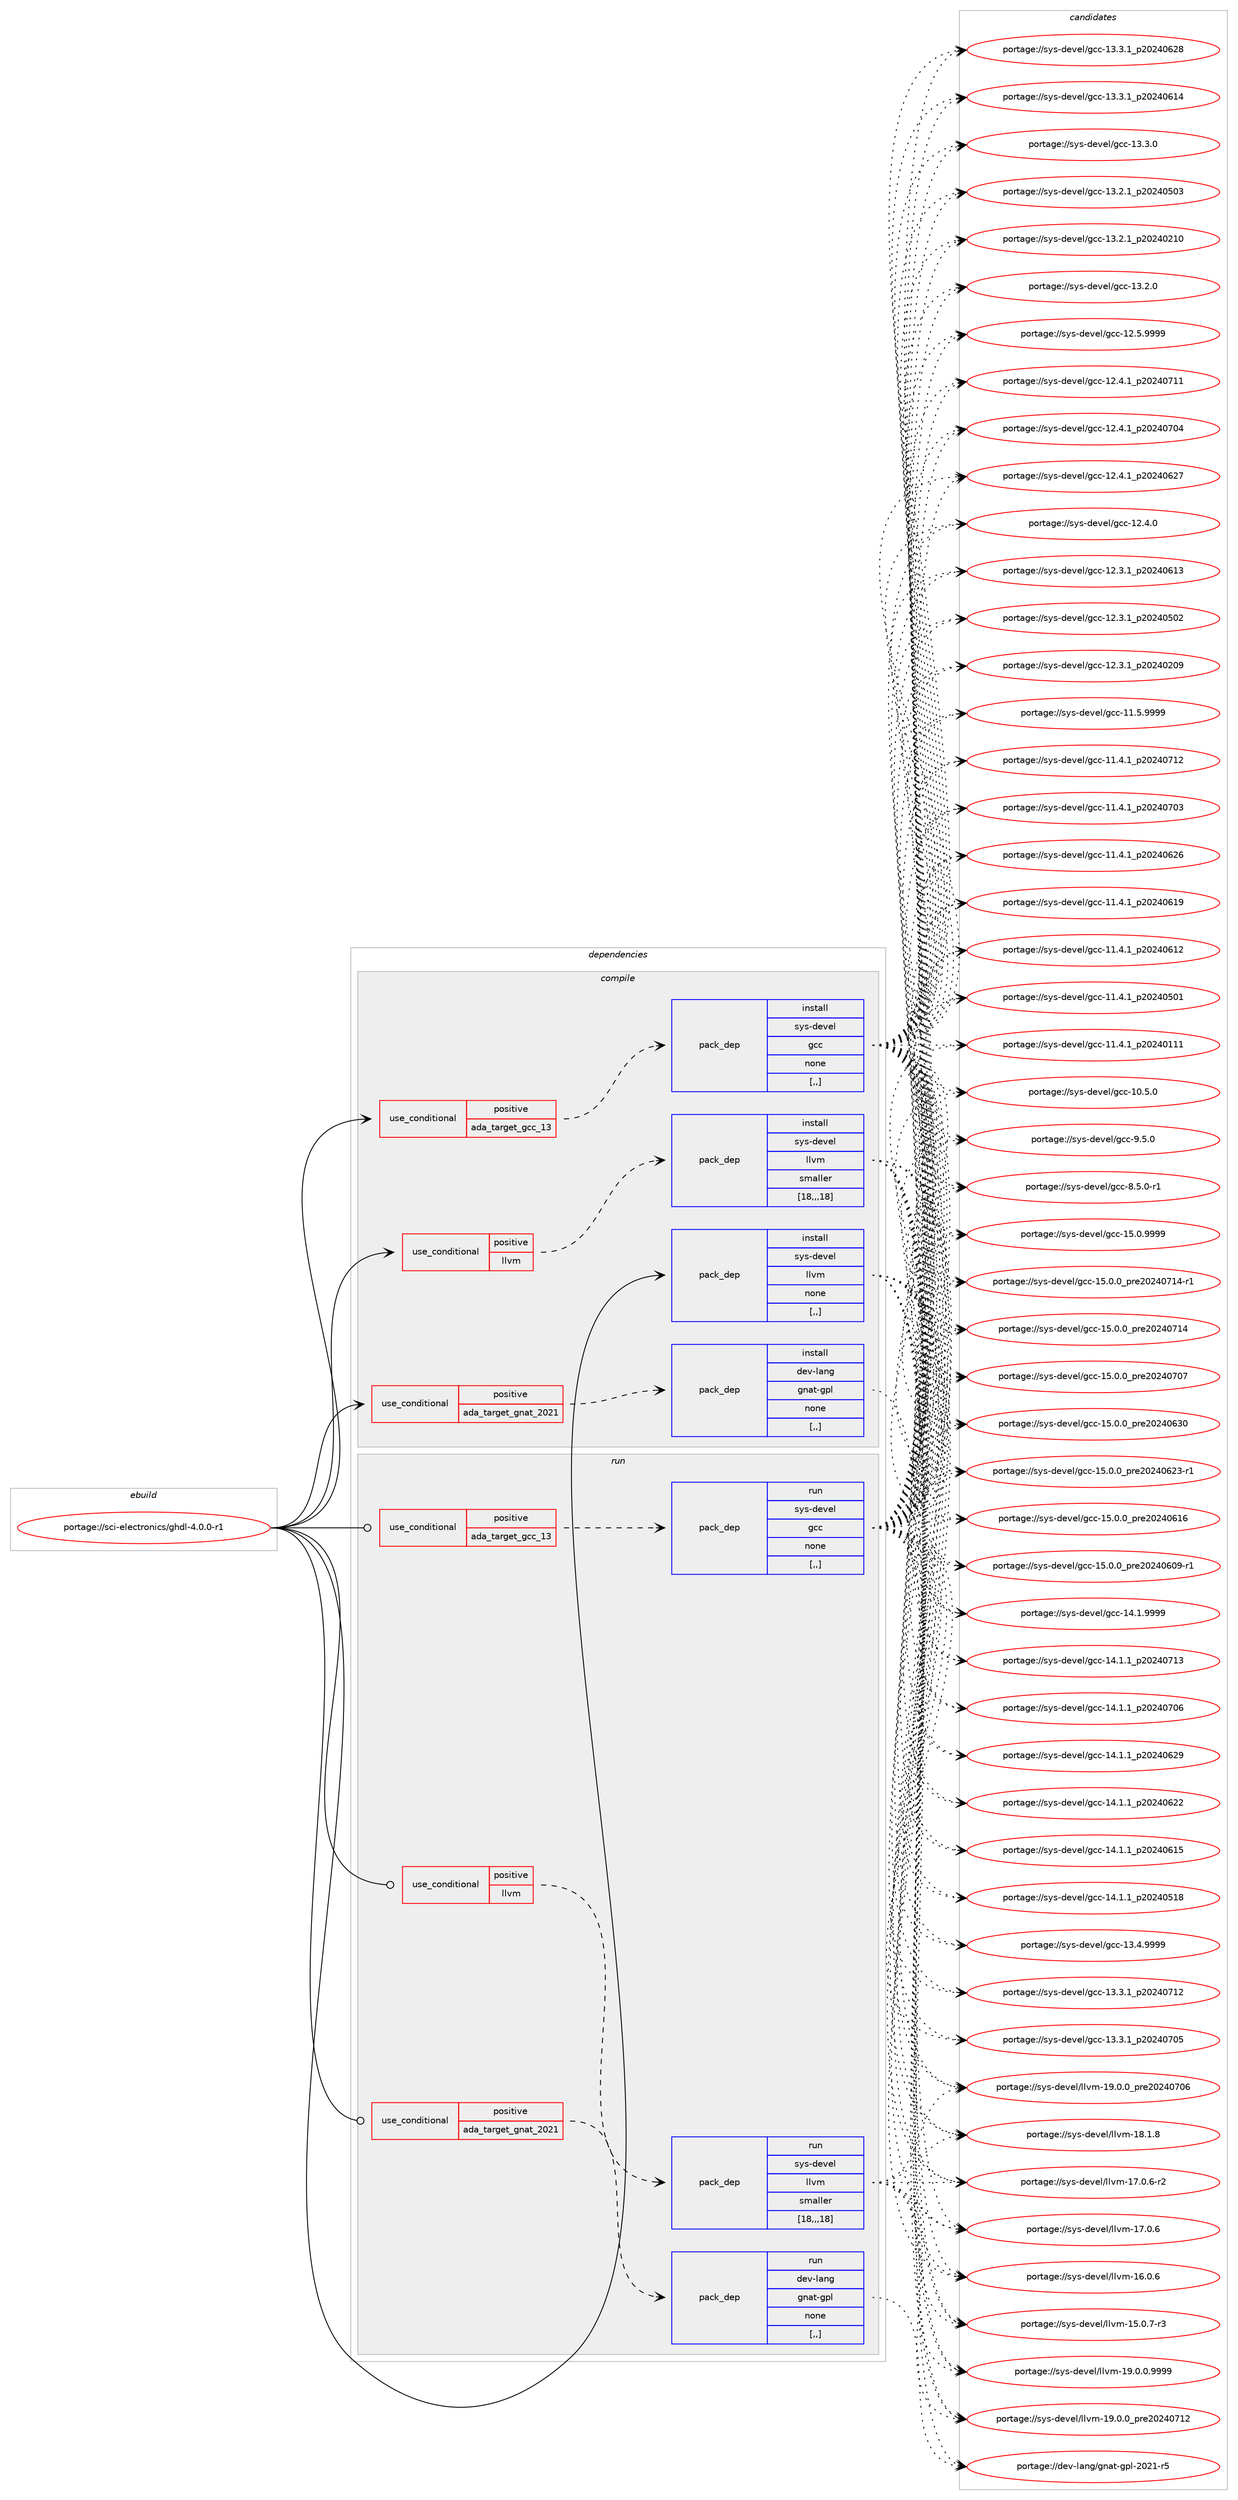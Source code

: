 digraph prolog {

# *************
# Graph options
# *************

newrank=true;
concentrate=true;
compound=true;
graph [rankdir=LR,fontname=Helvetica,fontsize=10,ranksep=1.5];#, ranksep=2.5, nodesep=0.2];
edge  [arrowhead=vee];
node  [fontname=Helvetica,fontsize=10];

# **********
# The ebuild
# **********

subgraph cluster_leftcol {
color=gray;
rank=same;
label=<<i>ebuild</i>>;
id [label="portage://sci-electronics/ghdl-4.0.0-r1", color=red, width=4, href="../sci-electronics/ghdl-4.0.0-r1.svg"];
}

# ****************
# The dependencies
# ****************

subgraph cluster_midcol {
color=gray;
label=<<i>dependencies</i>>;
subgraph cluster_compile {
fillcolor="#eeeeee";
style=filled;
label=<<i>compile</i>>;
subgraph cond103823 {
dependency391953 [label=<<TABLE BORDER="0" CELLBORDER="1" CELLSPACING="0" CELLPADDING="4"><TR><TD ROWSPAN="3" CELLPADDING="10">use_conditional</TD></TR><TR><TD>positive</TD></TR><TR><TD>ada_target_gcc_13</TD></TR></TABLE>>, shape=none, color=red];
subgraph pack285314 {
dependency391954 [label=<<TABLE BORDER="0" CELLBORDER="1" CELLSPACING="0" CELLPADDING="4" WIDTH="220"><TR><TD ROWSPAN="6" CELLPADDING="30">pack_dep</TD></TR><TR><TD WIDTH="110">install</TD></TR><TR><TD>sys-devel</TD></TR><TR><TD>gcc</TD></TR><TR><TD>none</TD></TR><TR><TD>[,,]</TD></TR></TABLE>>, shape=none, color=blue];
}
dependency391953:e -> dependency391954:w [weight=20,style="dashed",arrowhead="vee"];
}
id:e -> dependency391953:w [weight=20,style="solid",arrowhead="vee"];
subgraph cond103824 {
dependency391955 [label=<<TABLE BORDER="0" CELLBORDER="1" CELLSPACING="0" CELLPADDING="4"><TR><TD ROWSPAN="3" CELLPADDING="10">use_conditional</TD></TR><TR><TD>positive</TD></TR><TR><TD>ada_target_gnat_2021</TD></TR></TABLE>>, shape=none, color=red];
subgraph pack285315 {
dependency391956 [label=<<TABLE BORDER="0" CELLBORDER="1" CELLSPACING="0" CELLPADDING="4" WIDTH="220"><TR><TD ROWSPAN="6" CELLPADDING="30">pack_dep</TD></TR><TR><TD WIDTH="110">install</TD></TR><TR><TD>dev-lang</TD></TR><TR><TD>gnat-gpl</TD></TR><TR><TD>none</TD></TR><TR><TD>[,,]</TD></TR></TABLE>>, shape=none, color=blue];
}
dependency391955:e -> dependency391956:w [weight=20,style="dashed",arrowhead="vee"];
}
id:e -> dependency391955:w [weight=20,style="solid",arrowhead="vee"];
subgraph cond103825 {
dependency391957 [label=<<TABLE BORDER="0" CELLBORDER="1" CELLSPACING="0" CELLPADDING="4"><TR><TD ROWSPAN="3" CELLPADDING="10">use_conditional</TD></TR><TR><TD>positive</TD></TR><TR><TD>llvm</TD></TR></TABLE>>, shape=none, color=red];
subgraph pack285316 {
dependency391958 [label=<<TABLE BORDER="0" CELLBORDER="1" CELLSPACING="0" CELLPADDING="4" WIDTH="220"><TR><TD ROWSPAN="6" CELLPADDING="30">pack_dep</TD></TR><TR><TD WIDTH="110">install</TD></TR><TR><TD>sys-devel</TD></TR><TR><TD>llvm</TD></TR><TR><TD>smaller</TD></TR><TR><TD>[18,,,18]</TD></TR></TABLE>>, shape=none, color=blue];
}
dependency391957:e -> dependency391958:w [weight=20,style="dashed",arrowhead="vee"];
}
id:e -> dependency391957:w [weight=20,style="solid",arrowhead="vee"];
subgraph pack285317 {
dependency391959 [label=<<TABLE BORDER="0" CELLBORDER="1" CELLSPACING="0" CELLPADDING="4" WIDTH="220"><TR><TD ROWSPAN="6" CELLPADDING="30">pack_dep</TD></TR><TR><TD WIDTH="110">install</TD></TR><TR><TD>sys-devel</TD></TR><TR><TD>llvm</TD></TR><TR><TD>none</TD></TR><TR><TD>[,,]</TD></TR></TABLE>>, shape=none, color=blue];
}
id:e -> dependency391959:w [weight=20,style="solid",arrowhead="vee"];
}
subgraph cluster_compileandrun {
fillcolor="#eeeeee";
style=filled;
label=<<i>compile and run</i>>;
}
subgraph cluster_run {
fillcolor="#eeeeee";
style=filled;
label=<<i>run</i>>;
subgraph cond103826 {
dependency391960 [label=<<TABLE BORDER="0" CELLBORDER="1" CELLSPACING="0" CELLPADDING="4"><TR><TD ROWSPAN="3" CELLPADDING="10">use_conditional</TD></TR><TR><TD>positive</TD></TR><TR><TD>ada_target_gcc_13</TD></TR></TABLE>>, shape=none, color=red];
subgraph pack285318 {
dependency391961 [label=<<TABLE BORDER="0" CELLBORDER="1" CELLSPACING="0" CELLPADDING="4" WIDTH="220"><TR><TD ROWSPAN="6" CELLPADDING="30">pack_dep</TD></TR><TR><TD WIDTH="110">run</TD></TR><TR><TD>sys-devel</TD></TR><TR><TD>gcc</TD></TR><TR><TD>none</TD></TR><TR><TD>[,,]</TD></TR></TABLE>>, shape=none, color=blue];
}
dependency391960:e -> dependency391961:w [weight=20,style="dashed",arrowhead="vee"];
}
id:e -> dependency391960:w [weight=20,style="solid",arrowhead="odot"];
subgraph cond103827 {
dependency391962 [label=<<TABLE BORDER="0" CELLBORDER="1" CELLSPACING="0" CELLPADDING="4"><TR><TD ROWSPAN="3" CELLPADDING="10">use_conditional</TD></TR><TR><TD>positive</TD></TR><TR><TD>ada_target_gnat_2021</TD></TR></TABLE>>, shape=none, color=red];
subgraph pack285319 {
dependency391963 [label=<<TABLE BORDER="0" CELLBORDER="1" CELLSPACING="0" CELLPADDING="4" WIDTH="220"><TR><TD ROWSPAN="6" CELLPADDING="30">pack_dep</TD></TR><TR><TD WIDTH="110">run</TD></TR><TR><TD>dev-lang</TD></TR><TR><TD>gnat-gpl</TD></TR><TR><TD>none</TD></TR><TR><TD>[,,]</TD></TR></TABLE>>, shape=none, color=blue];
}
dependency391962:e -> dependency391963:w [weight=20,style="dashed",arrowhead="vee"];
}
id:e -> dependency391962:w [weight=20,style="solid",arrowhead="odot"];
subgraph cond103828 {
dependency391964 [label=<<TABLE BORDER="0" CELLBORDER="1" CELLSPACING="0" CELLPADDING="4"><TR><TD ROWSPAN="3" CELLPADDING="10">use_conditional</TD></TR><TR><TD>positive</TD></TR><TR><TD>llvm</TD></TR></TABLE>>, shape=none, color=red];
subgraph pack285320 {
dependency391965 [label=<<TABLE BORDER="0" CELLBORDER="1" CELLSPACING="0" CELLPADDING="4" WIDTH="220"><TR><TD ROWSPAN="6" CELLPADDING="30">pack_dep</TD></TR><TR><TD WIDTH="110">run</TD></TR><TR><TD>sys-devel</TD></TR><TR><TD>llvm</TD></TR><TR><TD>smaller</TD></TR><TR><TD>[18,,,18]</TD></TR></TABLE>>, shape=none, color=blue];
}
dependency391964:e -> dependency391965:w [weight=20,style="dashed",arrowhead="vee"];
}
id:e -> dependency391964:w [weight=20,style="solid",arrowhead="odot"];
}
}

# **************
# The candidates
# **************

subgraph cluster_choices {
rank=same;
color=gray;
label=<<i>candidates</i>>;

subgraph choice285314 {
color=black;
nodesep=1;
choice1151211154510010111810110847103999945495346484657575757 [label="portage://sys-devel/gcc-15.0.9999", color=red, width=4,href="../sys-devel/gcc-15.0.9999.svg"];
choice11512111545100101118101108471039999454953464846489511211410150485052485549524511449 [label="portage://sys-devel/gcc-15.0.0_pre20240714-r1", color=red, width=4,href="../sys-devel/gcc-15.0.0_pre20240714-r1.svg"];
choice1151211154510010111810110847103999945495346484648951121141015048505248554952 [label="portage://sys-devel/gcc-15.0.0_pre20240714", color=red, width=4,href="../sys-devel/gcc-15.0.0_pre20240714.svg"];
choice1151211154510010111810110847103999945495346484648951121141015048505248554855 [label="portage://sys-devel/gcc-15.0.0_pre20240707", color=red, width=4,href="../sys-devel/gcc-15.0.0_pre20240707.svg"];
choice1151211154510010111810110847103999945495346484648951121141015048505248545148 [label="portage://sys-devel/gcc-15.0.0_pre20240630", color=red, width=4,href="../sys-devel/gcc-15.0.0_pre20240630.svg"];
choice11512111545100101118101108471039999454953464846489511211410150485052485450514511449 [label="portage://sys-devel/gcc-15.0.0_pre20240623-r1", color=red, width=4,href="../sys-devel/gcc-15.0.0_pre20240623-r1.svg"];
choice1151211154510010111810110847103999945495346484648951121141015048505248544954 [label="portage://sys-devel/gcc-15.0.0_pre20240616", color=red, width=4,href="../sys-devel/gcc-15.0.0_pre20240616.svg"];
choice11512111545100101118101108471039999454953464846489511211410150485052485448574511449 [label="portage://sys-devel/gcc-15.0.0_pre20240609-r1", color=red, width=4,href="../sys-devel/gcc-15.0.0_pre20240609-r1.svg"];
choice1151211154510010111810110847103999945495246494657575757 [label="portage://sys-devel/gcc-14.1.9999", color=red, width=4,href="../sys-devel/gcc-14.1.9999.svg"];
choice1151211154510010111810110847103999945495246494649951125048505248554951 [label="portage://sys-devel/gcc-14.1.1_p20240713", color=red, width=4,href="../sys-devel/gcc-14.1.1_p20240713.svg"];
choice1151211154510010111810110847103999945495246494649951125048505248554854 [label="portage://sys-devel/gcc-14.1.1_p20240706", color=red, width=4,href="../sys-devel/gcc-14.1.1_p20240706.svg"];
choice1151211154510010111810110847103999945495246494649951125048505248545057 [label="portage://sys-devel/gcc-14.1.1_p20240629", color=red, width=4,href="../sys-devel/gcc-14.1.1_p20240629.svg"];
choice1151211154510010111810110847103999945495246494649951125048505248545050 [label="portage://sys-devel/gcc-14.1.1_p20240622", color=red, width=4,href="../sys-devel/gcc-14.1.1_p20240622.svg"];
choice1151211154510010111810110847103999945495246494649951125048505248544953 [label="portage://sys-devel/gcc-14.1.1_p20240615", color=red, width=4,href="../sys-devel/gcc-14.1.1_p20240615.svg"];
choice1151211154510010111810110847103999945495246494649951125048505248534956 [label="portage://sys-devel/gcc-14.1.1_p20240518", color=red, width=4,href="../sys-devel/gcc-14.1.1_p20240518.svg"];
choice1151211154510010111810110847103999945495146524657575757 [label="portage://sys-devel/gcc-13.4.9999", color=red, width=4,href="../sys-devel/gcc-13.4.9999.svg"];
choice1151211154510010111810110847103999945495146514649951125048505248554950 [label="portage://sys-devel/gcc-13.3.1_p20240712", color=red, width=4,href="../sys-devel/gcc-13.3.1_p20240712.svg"];
choice1151211154510010111810110847103999945495146514649951125048505248554853 [label="portage://sys-devel/gcc-13.3.1_p20240705", color=red, width=4,href="../sys-devel/gcc-13.3.1_p20240705.svg"];
choice1151211154510010111810110847103999945495146514649951125048505248545056 [label="portage://sys-devel/gcc-13.3.1_p20240628", color=red, width=4,href="../sys-devel/gcc-13.3.1_p20240628.svg"];
choice1151211154510010111810110847103999945495146514649951125048505248544952 [label="portage://sys-devel/gcc-13.3.1_p20240614", color=red, width=4,href="../sys-devel/gcc-13.3.1_p20240614.svg"];
choice1151211154510010111810110847103999945495146514648 [label="portage://sys-devel/gcc-13.3.0", color=red, width=4,href="../sys-devel/gcc-13.3.0.svg"];
choice1151211154510010111810110847103999945495146504649951125048505248534851 [label="portage://sys-devel/gcc-13.2.1_p20240503", color=red, width=4,href="../sys-devel/gcc-13.2.1_p20240503.svg"];
choice1151211154510010111810110847103999945495146504649951125048505248504948 [label="portage://sys-devel/gcc-13.2.1_p20240210", color=red, width=4,href="../sys-devel/gcc-13.2.1_p20240210.svg"];
choice1151211154510010111810110847103999945495146504648 [label="portage://sys-devel/gcc-13.2.0", color=red, width=4,href="../sys-devel/gcc-13.2.0.svg"];
choice1151211154510010111810110847103999945495046534657575757 [label="portage://sys-devel/gcc-12.5.9999", color=red, width=4,href="../sys-devel/gcc-12.5.9999.svg"];
choice1151211154510010111810110847103999945495046524649951125048505248554949 [label="portage://sys-devel/gcc-12.4.1_p20240711", color=red, width=4,href="../sys-devel/gcc-12.4.1_p20240711.svg"];
choice1151211154510010111810110847103999945495046524649951125048505248554852 [label="portage://sys-devel/gcc-12.4.1_p20240704", color=red, width=4,href="../sys-devel/gcc-12.4.1_p20240704.svg"];
choice1151211154510010111810110847103999945495046524649951125048505248545055 [label="portage://sys-devel/gcc-12.4.1_p20240627", color=red, width=4,href="../sys-devel/gcc-12.4.1_p20240627.svg"];
choice1151211154510010111810110847103999945495046524648 [label="portage://sys-devel/gcc-12.4.0", color=red, width=4,href="../sys-devel/gcc-12.4.0.svg"];
choice1151211154510010111810110847103999945495046514649951125048505248544951 [label="portage://sys-devel/gcc-12.3.1_p20240613", color=red, width=4,href="../sys-devel/gcc-12.3.1_p20240613.svg"];
choice1151211154510010111810110847103999945495046514649951125048505248534850 [label="portage://sys-devel/gcc-12.3.1_p20240502", color=red, width=4,href="../sys-devel/gcc-12.3.1_p20240502.svg"];
choice1151211154510010111810110847103999945495046514649951125048505248504857 [label="portage://sys-devel/gcc-12.3.1_p20240209", color=red, width=4,href="../sys-devel/gcc-12.3.1_p20240209.svg"];
choice1151211154510010111810110847103999945494946534657575757 [label="portage://sys-devel/gcc-11.5.9999", color=red, width=4,href="../sys-devel/gcc-11.5.9999.svg"];
choice1151211154510010111810110847103999945494946524649951125048505248554950 [label="portage://sys-devel/gcc-11.4.1_p20240712", color=red, width=4,href="../sys-devel/gcc-11.4.1_p20240712.svg"];
choice1151211154510010111810110847103999945494946524649951125048505248554851 [label="portage://sys-devel/gcc-11.4.1_p20240703", color=red, width=4,href="../sys-devel/gcc-11.4.1_p20240703.svg"];
choice1151211154510010111810110847103999945494946524649951125048505248545054 [label="portage://sys-devel/gcc-11.4.1_p20240626", color=red, width=4,href="../sys-devel/gcc-11.4.1_p20240626.svg"];
choice1151211154510010111810110847103999945494946524649951125048505248544957 [label="portage://sys-devel/gcc-11.4.1_p20240619", color=red, width=4,href="../sys-devel/gcc-11.4.1_p20240619.svg"];
choice1151211154510010111810110847103999945494946524649951125048505248544950 [label="portage://sys-devel/gcc-11.4.1_p20240612", color=red, width=4,href="../sys-devel/gcc-11.4.1_p20240612.svg"];
choice1151211154510010111810110847103999945494946524649951125048505248534849 [label="portage://sys-devel/gcc-11.4.1_p20240501", color=red, width=4,href="../sys-devel/gcc-11.4.1_p20240501.svg"];
choice1151211154510010111810110847103999945494946524649951125048505248494949 [label="portage://sys-devel/gcc-11.4.1_p20240111", color=red, width=4,href="../sys-devel/gcc-11.4.1_p20240111.svg"];
choice1151211154510010111810110847103999945494846534648 [label="portage://sys-devel/gcc-10.5.0", color=red, width=4,href="../sys-devel/gcc-10.5.0.svg"];
choice11512111545100101118101108471039999455746534648 [label="portage://sys-devel/gcc-9.5.0", color=red, width=4,href="../sys-devel/gcc-9.5.0.svg"];
choice115121115451001011181011084710399994556465346484511449 [label="portage://sys-devel/gcc-8.5.0-r1", color=red, width=4,href="../sys-devel/gcc-8.5.0-r1.svg"];
dependency391954:e -> choice1151211154510010111810110847103999945495346484657575757:w [style=dotted,weight="100"];
dependency391954:e -> choice11512111545100101118101108471039999454953464846489511211410150485052485549524511449:w [style=dotted,weight="100"];
dependency391954:e -> choice1151211154510010111810110847103999945495346484648951121141015048505248554952:w [style=dotted,weight="100"];
dependency391954:e -> choice1151211154510010111810110847103999945495346484648951121141015048505248554855:w [style=dotted,weight="100"];
dependency391954:e -> choice1151211154510010111810110847103999945495346484648951121141015048505248545148:w [style=dotted,weight="100"];
dependency391954:e -> choice11512111545100101118101108471039999454953464846489511211410150485052485450514511449:w [style=dotted,weight="100"];
dependency391954:e -> choice1151211154510010111810110847103999945495346484648951121141015048505248544954:w [style=dotted,weight="100"];
dependency391954:e -> choice11512111545100101118101108471039999454953464846489511211410150485052485448574511449:w [style=dotted,weight="100"];
dependency391954:e -> choice1151211154510010111810110847103999945495246494657575757:w [style=dotted,weight="100"];
dependency391954:e -> choice1151211154510010111810110847103999945495246494649951125048505248554951:w [style=dotted,weight="100"];
dependency391954:e -> choice1151211154510010111810110847103999945495246494649951125048505248554854:w [style=dotted,weight="100"];
dependency391954:e -> choice1151211154510010111810110847103999945495246494649951125048505248545057:w [style=dotted,weight="100"];
dependency391954:e -> choice1151211154510010111810110847103999945495246494649951125048505248545050:w [style=dotted,weight="100"];
dependency391954:e -> choice1151211154510010111810110847103999945495246494649951125048505248544953:w [style=dotted,weight="100"];
dependency391954:e -> choice1151211154510010111810110847103999945495246494649951125048505248534956:w [style=dotted,weight="100"];
dependency391954:e -> choice1151211154510010111810110847103999945495146524657575757:w [style=dotted,weight="100"];
dependency391954:e -> choice1151211154510010111810110847103999945495146514649951125048505248554950:w [style=dotted,weight="100"];
dependency391954:e -> choice1151211154510010111810110847103999945495146514649951125048505248554853:w [style=dotted,weight="100"];
dependency391954:e -> choice1151211154510010111810110847103999945495146514649951125048505248545056:w [style=dotted,weight="100"];
dependency391954:e -> choice1151211154510010111810110847103999945495146514649951125048505248544952:w [style=dotted,weight="100"];
dependency391954:e -> choice1151211154510010111810110847103999945495146514648:w [style=dotted,weight="100"];
dependency391954:e -> choice1151211154510010111810110847103999945495146504649951125048505248534851:w [style=dotted,weight="100"];
dependency391954:e -> choice1151211154510010111810110847103999945495146504649951125048505248504948:w [style=dotted,weight="100"];
dependency391954:e -> choice1151211154510010111810110847103999945495146504648:w [style=dotted,weight="100"];
dependency391954:e -> choice1151211154510010111810110847103999945495046534657575757:w [style=dotted,weight="100"];
dependency391954:e -> choice1151211154510010111810110847103999945495046524649951125048505248554949:w [style=dotted,weight="100"];
dependency391954:e -> choice1151211154510010111810110847103999945495046524649951125048505248554852:w [style=dotted,weight="100"];
dependency391954:e -> choice1151211154510010111810110847103999945495046524649951125048505248545055:w [style=dotted,weight="100"];
dependency391954:e -> choice1151211154510010111810110847103999945495046524648:w [style=dotted,weight="100"];
dependency391954:e -> choice1151211154510010111810110847103999945495046514649951125048505248544951:w [style=dotted,weight="100"];
dependency391954:e -> choice1151211154510010111810110847103999945495046514649951125048505248534850:w [style=dotted,weight="100"];
dependency391954:e -> choice1151211154510010111810110847103999945495046514649951125048505248504857:w [style=dotted,weight="100"];
dependency391954:e -> choice1151211154510010111810110847103999945494946534657575757:w [style=dotted,weight="100"];
dependency391954:e -> choice1151211154510010111810110847103999945494946524649951125048505248554950:w [style=dotted,weight="100"];
dependency391954:e -> choice1151211154510010111810110847103999945494946524649951125048505248554851:w [style=dotted,weight="100"];
dependency391954:e -> choice1151211154510010111810110847103999945494946524649951125048505248545054:w [style=dotted,weight="100"];
dependency391954:e -> choice1151211154510010111810110847103999945494946524649951125048505248544957:w [style=dotted,weight="100"];
dependency391954:e -> choice1151211154510010111810110847103999945494946524649951125048505248544950:w [style=dotted,weight="100"];
dependency391954:e -> choice1151211154510010111810110847103999945494946524649951125048505248534849:w [style=dotted,weight="100"];
dependency391954:e -> choice1151211154510010111810110847103999945494946524649951125048505248494949:w [style=dotted,weight="100"];
dependency391954:e -> choice1151211154510010111810110847103999945494846534648:w [style=dotted,weight="100"];
dependency391954:e -> choice11512111545100101118101108471039999455746534648:w [style=dotted,weight="100"];
dependency391954:e -> choice115121115451001011181011084710399994556465346484511449:w [style=dotted,weight="100"];
}
subgraph choice285315 {
color=black;
nodesep=1;
choice100101118451089711010347103110971164510311210845504850494511453 [label="portage://dev-lang/gnat-gpl-2021-r5", color=red, width=4,href="../dev-lang/gnat-gpl-2021-r5.svg"];
dependency391956:e -> choice100101118451089711010347103110971164510311210845504850494511453:w [style=dotted,weight="100"];
}
subgraph choice285316 {
color=black;
nodesep=1;
choice1151211154510010111810110847108108118109454957464846484657575757 [label="portage://sys-devel/llvm-19.0.0.9999", color=red, width=4,href="../sys-devel/llvm-19.0.0.9999.svg"];
choice115121115451001011181011084710810811810945495746484648951121141015048505248554950 [label="portage://sys-devel/llvm-19.0.0_pre20240712", color=red, width=4,href="../sys-devel/llvm-19.0.0_pre20240712.svg"];
choice115121115451001011181011084710810811810945495746484648951121141015048505248554854 [label="portage://sys-devel/llvm-19.0.0_pre20240706", color=red, width=4,href="../sys-devel/llvm-19.0.0_pre20240706.svg"];
choice115121115451001011181011084710810811810945495646494656 [label="portage://sys-devel/llvm-18.1.8", color=red, width=4,href="../sys-devel/llvm-18.1.8.svg"];
choice1151211154510010111810110847108108118109454955464846544511450 [label="portage://sys-devel/llvm-17.0.6-r2", color=red, width=4,href="../sys-devel/llvm-17.0.6-r2.svg"];
choice115121115451001011181011084710810811810945495546484654 [label="portage://sys-devel/llvm-17.0.6", color=red, width=4,href="../sys-devel/llvm-17.0.6.svg"];
choice115121115451001011181011084710810811810945495446484654 [label="portage://sys-devel/llvm-16.0.6", color=red, width=4,href="../sys-devel/llvm-16.0.6.svg"];
choice1151211154510010111810110847108108118109454953464846554511451 [label="portage://sys-devel/llvm-15.0.7-r3", color=red, width=4,href="../sys-devel/llvm-15.0.7-r3.svg"];
dependency391958:e -> choice1151211154510010111810110847108108118109454957464846484657575757:w [style=dotted,weight="100"];
dependency391958:e -> choice115121115451001011181011084710810811810945495746484648951121141015048505248554950:w [style=dotted,weight="100"];
dependency391958:e -> choice115121115451001011181011084710810811810945495746484648951121141015048505248554854:w [style=dotted,weight="100"];
dependency391958:e -> choice115121115451001011181011084710810811810945495646494656:w [style=dotted,weight="100"];
dependency391958:e -> choice1151211154510010111810110847108108118109454955464846544511450:w [style=dotted,weight="100"];
dependency391958:e -> choice115121115451001011181011084710810811810945495546484654:w [style=dotted,weight="100"];
dependency391958:e -> choice115121115451001011181011084710810811810945495446484654:w [style=dotted,weight="100"];
dependency391958:e -> choice1151211154510010111810110847108108118109454953464846554511451:w [style=dotted,weight="100"];
}
subgraph choice285317 {
color=black;
nodesep=1;
choice1151211154510010111810110847108108118109454957464846484657575757 [label="portage://sys-devel/llvm-19.0.0.9999", color=red, width=4,href="../sys-devel/llvm-19.0.0.9999.svg"];
choice115121115451001011181011084710810811810945495746484648951121141015048505248554950 [label="portage://sys-devel/llvm-19.0.0_pre20240712", color=red, width=4,href="../sys-devel/llvm-19.0.0_pre20240712.svg"];
choice115121115451001011181011084710810811810945495746484648951121141015048505248554854 [label="portage://sys-devel/llvm-19.0.0_pre20240706", color=red, width=4,href="../sys-devel/llvm-19.0.0_pre20240706.svg"];
choice115121115451001011181011084710810811810945495646494656 [label="portage://sys-devel/llvm-18.1.8", color=red, width=4,href="../sys-devel/llvm-18.1.8.svg"];
choice1151211154510010111810110847108108118109454955464846544511450 [label="portage://sys-devel/llvm-17.0.6-r2", color=red, width=4,href="../sys-devel/llvm-17.0.6-r2.svg"];
choice115121115451001011181011084710810811810945495546484654 [label="portage://sys-devel/llvm-17.0.6", color=red, width=4,href="../sys-devel/llvm-17.0.6.svg"];
choice115121115451001011181011084710810811810945495446484654 [label="portage://sys-devel/llvm-16.0.6", color=red, width=4,href="../sys-devel/llvm-16.0.6.svg"];
choice1151211154510010111810110847108108118109454953464846554511451 [label="portage://sys-devel/llvm-15.0.7-r3", color=red, width=4,href="../sys-devel/llvm-15.0.7-r3.svg"];
dependency391959:e -> choice1151211154510010111810110847108108118109454957464846484657575757:w [style=dotted,weight="100"];
dependency391959:e -> choice115121115451001011181011084710810811810945495746484648951121141015048505248554950:w [style=dotted,weight="100"];
dependency391959:e -> choice115121115451001011181011084710810811810945495746484648951121141015048505248554854:w [style=dotted,weight="100"];
dependency391959:e -> choice115121115451001011181011084710810811810945495646494656:w [style=dotted,weight="100"];
dependency391959:e -> choice1151211154510010111810110847108108118109454955464846544511450:w [style=dotted,weight="100"];
dependency391959:e -> choice115121115451001011181011084710810811810945495546484654:w [style=dotted,weight="100"];
dependency391959:e -> choice115121115451001011181011084710810811810945495446484654:w [style=dotted,weight="100"];
dependency391959:e -> choice1151211154510010111810110847108108118109454953464846554511451:w [style=dotted,weight="100"];
}
subgraph choice285318 {
color=black;
nodesep=1;
choice1151211154510010111810110847103999945495346484657575757 [label="portage://sys-devel/gcc-15.0.9999", color=red, width=4,href="../sys-devel/gcc-15.0.9999.svg"];
choice11512111545100101118101108471039999454953464846489511211410150485052485549524511449 [label="portage://sys-devel/gcc-15.0.0_pre20240714-r1", color=red, width=4,href="../sys-devel/gcc-15.0.0_pre20240714-r1.svg"];
choice1151211154510010111810110847103999945495346484648951121141015048505248554952 [label="portage://sys-devel/gcc-15.0.0_pre20240714", color=red, width=4,href="../sys-devel/gcc-15.0.0_pre20240714.svg"];
choice1151211154510010111810110847103999945495346484648951121141015048505248554855 [label="portage://sys-devel/gcc-15.0.0_pre20240707", color=red, width=4,href="../sys-devel/gcc-15.0.0_pre20240707.svg"];
choice1151211154510010111810110847103999945495346484648951121141015048505248545148 [label="portage://sys-devel/gcc-15.0.0_pre20240630", color=red, width=4,href="../sys-devel/gcc-15.0.0_pre20240630.svg"];
choice11512111545100101118101108471039999454953464846489511211410150485052485450514511449 [label="portage://sys-devel/gcc-15.0.0_pre20240623-r1", color=red, width=4,href="../sys-devel/gcc-15.0.0_pre20240623-r1.svg"];
choice1151211154510010111810110847103999945495346484648951121141015048505248544954 [label="portage://sys-devel/gcc-15.0.0_pre20240616", color=red, width=4,href="../sys-devel/gcc-15.0.0_pre20240616.svg"];
choice11512111545100101118101108471039999454953464846489511211410150485052485448574511449 [label="portage://sys-devel/gcc-15.0.0_pre20240609-r1", color=red, width=4,href="../sys-devel/gcc-15.0.0_pre20240609-r1.svg"];
choice1151211154510010111810110847103999945495246494657575757 [label="portage://sys-devel/gcc-14.1.9999", color=red, width=4,href="../sys-devel/gcc-14.1.9999.svg"];
choice1151211154510010111810110847103999945495246494649951125048505248554951 [label="portage://sys-devel/gcc-14.1.1_p20240713", color=red, width=4,href="../sys-devel/gcc-14.1.1_p20240713.svg"];
choice1151211154510010111810110847103999945495246494649951125048505248554854 [label="portage://sys-devel/gcc-14.1.1_p20240706", color=red, width=4,href="../sys-devel/gcc-14.1.1_p20240706.svg"];
choice1151211154510010111810110847103999945495246494649951125048505248545057 [label="portage://sys-devel/gcc-14.1.1_p20240629", color=red, width=4,href="../sys-devel/gcc-14.1.1_p20240629.svg"];
choice1151211154510010111810110847103999945495246494649951125048505248545050 [label="portage://sys-devel/gcc-14.1.1_p20240622", color=red, width=4,href="../sys-devel/gcc-14.1.1_p20240622.svg"];
choice1151211154510010111810110847103999945495246494649951125048505248544953 [label="portage://sys-devel/gcc-14.1.1_p20240615", color=red, width=4,href="../sys-devel/gcc-14.1.1_p20240615.svg"];
choice1151211154510010111810110847103999945495246494649951125048505248534956 [label="portage://sys-devel/gcc-14.1.1_p20240518", color=red, width=4,href="../sys-devel/gcc-14.1.1_p20240518.svg"];
choice1151211154510010111810110847103999945495146524657575757 [label="portage://sys-devel/gcc-13.4.9999", color=red, width=4,href="../sys-devel/gcc-13.4.9999.svg"];
choice1151211154510010111810110847103999945495146514649951125048505248554950 [label="portage://sys-devel/gcc-13.3.1_p20240712", color=red, width=4,href="../sys-devel/gcc-13.3.1_p20240712.svg"];
choice1151211154510010111810110847103999945495146514649951125048505248554853 [label="portage://sys-devel/gcc-13.3.1_p20240705", color=red, width=4,href="../sys-devel/gcc-13.3.1_p20240705.svg"];
choice1151211154510010111810110847103999945495146514649951125048505248545056 [label="portage://sys-devel/gcc-13.3.1_p20240628", color=red, width=4,href="../sys-devel/gcc-13.3.1_p20240628.svg"];
choice1151211154510010111810110847103999945495146514649951125048505248544952 [label="portage://sys-devel/gcc-13.3.1_p20240614", color=red, width=4,href="../sys-devel/gcc-13.3.1_p20240614.svg"];
choice1151211154510010111810110847103999945495146514648 [label="portage://sys-devel/gcc-13.3.0", color=red, width=4,href="../sys-devel/gcc-13.3.0.svg"];
choice1151211154510010111810110847103999945495146504649951125048505248534851 [label="portage://sys-devel/gcc-13.2.1_p20240503", color=red, width=4,href="../sys-devel/gcc-13.2.1_p20240503.svg"];
choice1151211154510010111810110847103999945495146504649951125048505248504948 [label="portage://sys-devel/gcc-13.2.1_p20240210", color=red, width=4,href="../sys-devel/gcc-13.2.1_p20240210.svg"];
choice1151211154510010111810110847103999945495146504648 [label="portage://sys-devel/gcc-13.2.0", color=red, width=4,href="../sys-devel/gcc-13.2.0.svg"];
choice1151211154510010111810110847103999945495046534657575757 [label="portage://sys-devel/gcc-12.5.9999", color=red, width=4,href="../sys-devel/gcc-12.5.9999.svg"];
choice1151211154510010111810110847103999945495046524649951125048505248554949 [label="portage://sys-devel/gcc-12.4.1_p20240711", color=red, width=4,href="../sys-devel/gcc-12.4.1_p20240711.svg"];
choice1151211154510010111810110847103999945495046524649951125048505248554852 [label="portage://sys-devel/gcc-12.4.1_p20240704", color=red, width=4,href="../sys-devel/gcc-12.4.1_p20240704.svg"];
choice1151211154510010111810110847103999945495046524649951125048505248545055 [label="portage://sys-devel/gcc-12.4.1_p20240627", color=red, width=4,href="../sys-devel/gcc-12.4.1_p20240627.svg"];
choice1151211154510010111810110847103999945495046524648 [label="portage://sys-devel/gcc-12.4.0", color=red, width=4,href="../sys-devel/gcc-12.4.0.svg"];
choice1151211154510010111810110847103999945495046514649951125048505248544951 [label="portage://sys-devel/gcc-12.3.1_p20240613", color=red, width=4,href="../sys-devel/gcc-12.3.1_p20240613.svg"];
choice1151211154510010111810110847103999945495046514649951125048505248534850 [label="portage://sys-devel/gcc-12.3.1_p20240502", color=red, width=4,href="../sys-devel/gcc-12.3.1_p20240502.svg"];
choice1151211154510010111810110847103999945495046514649951125048505248504857 [label="portage://sys-devel/gcc-12.3.1_p20240209", color=red, width=4,href="../sys-devel/gcc-12.3.1_p20240209.svg"];
choice1151211154510010111810110847103999945494946534657575757 [label="portage://sys-devel/gcc-11.5.9999", color=red, width=4,href="../sys-devel/gcc-11.5.9999.svg"];
choice1151211154510010111810110847103999945494946524649951125048505248554950 [label="portage://sys-devel/gcc-11.4.1_p20240712", color=red, width=4,href="../sys-devel/gcc-11.4.1_p20240712.svg"];
choice1151211154510010111810110847103999945494946524649951125048505248554851 [label="portage://sys-devel/gcc-11.4.1_p20240703", color=red, width=4,href="../sys-devel/gcc-11.4.1_p20240703.svg"];
choice1151211154510010111810110847103999945494946524649951125048505248545054 [label="portage://sys-devel/gcc-11.4.1_p20240626", color=red, width=4,href="../sys-devel/gcc-11.4.1_p20240626.svg"];
choice1151211154510010111810110847103999945494946524649951125048505248544957 [label="portage://sys-devel/gcc-11.4.1_p20240619", color=red, width=4,href="../sys-devel/gcc-11.4.1_p20240619.svg"];
choice1151211154510010111810110847103999945494946524649951125048505248544950 [label="portage://sys-devel/gcc-11.4.1_p20240612", color=red, width=4,href="../sys-devel/gcc-11.4.1_p20240612.svg"];
choice1151211154510010111810110847103999945494946524649951125048505248534849 [label="portage://sys-devel/gcc-11.4.1_p20240501", color=red, width=4,href="../sys-devel/gcc-11.4.1_p20240501.svg"];
choice1151211154510010111810110847103999945494946524649951125048505248494949 [label="portage://sys-devel/gcc-11.4.1_p20240111", color=red, width=4,href="../sys-devel/gcc-11.4.1_p20240111.svg"];
choice1151211154510010111810110847103999945494846534648 [label="portage://sys-devel/gcc-10.5.0", color=red, width=4,href="../sys-devel/gcc-10.5.0.svg"];
choice11512111545100101118101108471039999455746534648 [label="portage://sys-devel/gcc-9.5.0", color=red, width=4,href="../sys-devel/gcc-9.5.0.svg"];
choice115121115451001011181011084710399994556465346484511449 [label="portage://sys-devel/gcc-8.5.0-r1", color=red, width=4,href="../sys-devel/gcc-8.5.0-r1.svg"];
dependency391961:e -> choice1151211154510010111810110847103999945495346484657575757:w [style=dotted,weight="100"];
dependency391961:e -> choice11512111545100101118101108471039999454953464846489511211410150485052485549524511449:w [style=dotted,weight="100"];
dependency391961:e -> choice1151211154510010111810110847103999945495346484648951121141015048505248554952:w [style=dotted,weight="100"];
dependency391961:e -> choice1151211154510010111810110847103999945495346484648951121141015048505248554855:w [style=dotted,weight="100"];
dependency391961:e -> choice1151211154510010111810110847103999945495346484648951121141015048505248545148:w [style=dotted,weight="100"];
dependency391961:e -> choice11512111545100101118101108471039999454953464846489511211410150485052485450514511449:w [style=dotted,weight="100"];
dependency391961:e -> choice1151211154510010111810110847103999945495346484648951121141015048505248544954:w [style=dotted,weight="100"];
dependency391961:e -> choice11512111545100101118101108471039999454953464846489511211410150485052485448574511449:w [style=dotted,weight="100"];
dependency391961:e -> choice1151211154510010111810110847103999945495246494657575757:w [style=dotted,weight="100"];
dependency391961:e -> choice1151211154510010111810110847103999945495246494649951125048505248554951:w [style=dotted,weight="100"];
dependency391961:e -> choice1151211154510010111810110847103999945495246494649951125048505248554854:w [style=dotted,weight="100"];
dependency391961:e -> choice1151211154510010111810110847103999945495246494649951125048505248545057:w [style=dotted,weight="100"];
dependency391961:e -> choice1151211154510010111810110847103999945495246494649951125048505248545050:w [style=dotted,weight="100"];
dependency391961:e -> choice1151211154510010111810110847103999945495246494649951125048505248544953:w [style=dotted,weight="100"];
dependency391961:e -> choice1151211154510010111810110847103999945495246494649951125048505248534956:w [style=dotted,weight="100"];
dependency391961:e -> choice1151211154510010111810110847103999945495146524657575757:w [style=dotted,weight="100"];
dependency391961:e -> choice1151211154510010111810110847103999945495146514649951125048505248554950:w [style=dotted,weight="100"];
dependency391961:e -> choice1151211154510010111810110847103999945495146514649951125048505248554853:w [style=dotted,weight="100"];
dependency391961:e -> choice1151211154510010111810110847103999945495146514649951125048505248545056:w [style=dotted,weight="100"];
dependency391961:e -> choice1151211154510010111810110847103999945495146514649951125048505248544952:w [style=dotted,weight="100"];
dependency391961:e -> choice1151211154510010111810110847103999945495146514648:w [style=dotted,weight="100"];
dependency391961:e -> choice1151211154510010111810110847103999945495146504649951125048505248534851:w [style=dotted,weight="100"];
dependency391961:e -> choice1151211154510010111810110847103999945495146504649951125048505248504948:w [style=dotted,weight="100"];
dependency391961:e -> choice1151211154510010111810110847103999945495146504648:w [style=dotted,weight="100"];
dependency391961:e -> choice1151211154510010111810110847103999945495046534657575757:w [style=dotted,weight="100"];
dependency391961:e -> choice1151211154510010111810110847103999945495046524649951125048505248554949:w [style=dotted,weight="100"];
dependency391961:e -> choice1151211154510010111810110847103999945495046524649951125048505248554852:w [style=dotted,weight="100"];
dependency391961:e -> choice1151211154510010111810110847103999945495046524649951125048505248545055:w [style=dotted,weight="100"];
dependency391961:e -> choice1151211154510010111810110847103999945495046524648:w [style=dotted,weight="100"];
dependency391961:e -> choice1151211154510010111810110847103999945495046514649951125048505248544951:w [style=dotted,weight="100"];
dependency391961:e -> choice1151211154510010111810110847103999945495046514649951125048505248534850:w [style=dotted,weight="100"];
dependency391961:e -> choice1151211154510010111810110847103999945495046514649951125048505248504857:w [style=dotted,weight="100"];
dependency391961:e -> choice1151211154510010111810110847103999945494946534657575757:w [style=dotted,weight="100"];
dependency391961:e -> choice1151211154510010111810110847103999945494946524649951125048505248554950:w [style=dotted,weight="100"];
dependency391961:e -> choice1151211154510010111810110847103999945494946524649951125048505248554851:w [style=dotted,weight="100"];
dependency391961:e -> choice1151211154510010111810110847103999945494946524649951125048505248545054:w [style=dotted,weight="100"];
dependency391961:e -> choice1151211154510010111810110847103999945494946524649951125048505248544957:w [style=dotted,weight="100"];
dependency391961:e -> choice1151211154510010111810110847103999945494946524649951125048505248544950:w [style=dotted,weight="100"];
dependency391961:e -> choice1151211154510010111810110847103999945494946524649951125048505248534849:w [style=dotted,weight="100"];
dependency391961:e -> choice1151211154510010111810110847103999945494946524649951125048505248494949:w [style=dotted,weight="100"];
dependency391961:e -> choice1151211154510010111810110847103999945494846534648:w [style=dotted,weight="100"];
dependency391961:e -> choice11512111545100101118101108471039999455746534648:w [style=dotted,weight="100"];
dependency391961:e -> choice115121115451001011181011084710399994556465346484511449:w [style=dotted,weight="100"];
}
subgraph choice285319 {
color=black;
nodesep=1;
choice100101118451089711010347103110971164510311210845504850494511453 [label="portage://dev-lang/gnat-gpl-2021-r5", color=red, width=4,href="../dev-lang/gnat-gpl-2021-r5.svg"];
dependency391963:e -> choice100101118451089711010347103110971164510311210845504850494511453:w [style=dotted,weight="100"];
}
subgraph choice285320 {
color=black;
nodesep=1;
choice1151211154510010111810110847108108118109454957464846484657575757 [label="portage://sys-devel/llvm-19.0.0.9999", color=red, width=4,href="../sys-devel/llvm-19.0.0.9999.svg"];
choice115121115451001011181011084710810811810945495746484648951121141015048505248554950 [label="portage://sys-devel/llvm-19.0.0_pre20240712", color=red, width=4,href="../sys-devel/llvm-19.0.0_pre20240712.svg"];
choice115121115451001011181011084710810811810945495746484648951121141015048505248554854 [label="portage://sys-devel/llvm-19.0.0_pre20240706", color=red, width=4,href="../sys-devel/llvm-19.0.0_pre20240706.svg"];
choice115121115451001011181011084710810811810945495646494656 [label="portage://sys-devel/llvm-18.1.8", color=red, width=4,href="../sys-devel/llvm-18.1.8.svg"];
choice1151211154510010111810110847108108118109454955464846544511450 [label="portage://sys-devel/llvm-17.0.6-r2", color=red, width=4,href="../sys-devel/llvm-17.0.6-r2.svg"];
choice115121115451001011181011084710810811810945495546484654 [label="portage://sys-devel/llvm-17.0.6", color=red, width=4,href="../sys-devel/llvm-17.0.6.svg"];
choice115121115451001011181011084710810811810945495446484654 [label="portage://sys-devel/llvm-16.0.6", color=red, width=4,href="../sys-devel/llvm-16.0.6.svg"];
choice1151211154510010111810110847108108118109454953464846554511451 [label="portage://sys-devel/llvm-15.0.7-r3", color=red, width=4,href="../sys-devel/llvm-15.0.7-r3.svg"];
dependency391965:e -> choice1151211154510010111810110847108108118109454957464846484657575757:w [style=dotted,weight="100"];
dependency391965:e -> choice115121115451001011181011084710810811810945495746484648951121141015048505248554950:w [style=dotted,weight="100"];
dependency391965:e -> choice115121115451001011181011084710810811810945495746484648951121141015048505248554854:w [style=dotted,weight="100"];
dependency391965:e -> choice115121115451001011181011084710810811810945495646494656:w [style=dotted,weight="100"];
dependency391965:e -> choice1151211154510010111810110847108108118109454955464846544511450:w [style=dotted,weight="100"];
dependency391965:e -> choice115121115451001011181011084710810811810945495546484654:w [style=dotted,weight="100"];
dependency391965:e -> choice115121115451001011181011084710810811810945495446484654:w [style=dotted,weight="100"];
dependency391965:e -> choice1151211154510010111810110847108108118109454953464846554511451:w [style=dotted,weight="100"];
}
}

}
